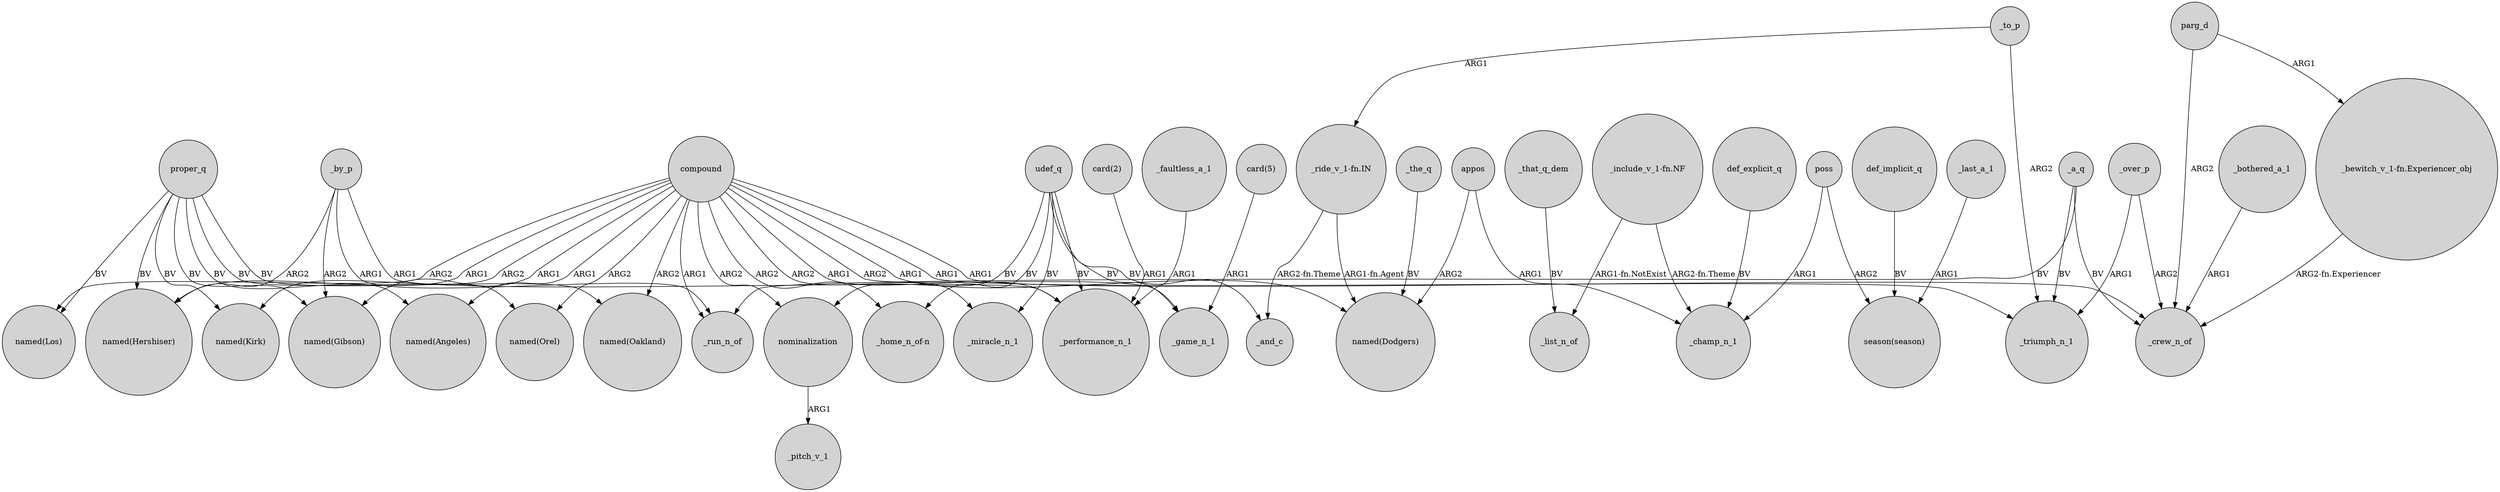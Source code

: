 digraph {
	node [shape=circle style=filled]
	proper_q -> "named(Gibson)" [label=BV]
	appos -> _champ_n_1 [label=ARG1]
	compound -> "named(Gibson)" [label=ARG1]
	udef_q -> _game_n_1 [label=BV]
	udef_q -> _miracle_n_1 [label=BV]
	compound -> _triumph_n_1 [label=ARG1]
	_by_p -> _run_n_of [label=ARG1]
	compound -> "named(Los)" [label=ARG2]
	_to_p -> "_ride_v_1-fn.IN" [label=ARG1]
	"_ride_v_1-fn.IN" -> _and_c [label="ARG2-fn.Theme"]
	proper_q -> "named(Los)" [label=BV]
	proper_q -> "named(Kirk)" [label=BV]
	_faultless_a_1 -> _performance_n_1 [label=ARG1]
	udef_q -> "_home_n_of-n" [label=BV]
	_that_q_dem -> _list_n_of [label=BV]
	compound -> nominalization [label=ARG2]
	"_ride_v_1-fn.IN" -> "named(Dodgers)" [label="ARG1-fn.Agent"]
	compound -> _performance_n_1 [label=ARG1]
	proper_q -> "named(Hershiser)" [label=BV]
	appos -> "named(Dodgers)" [label=ARG2]
	_to_p -> _triumph_n_1 [label=ARG2]
	udef_q -> _performance_n_1 [label=BV]
	compound -> "named(Oakland)" [label=ARG2]
	compound -> "named(Angeles)" [label=ARG1]
	parg_d -> "_bewitch_v_1-fn.Experiencer_obj" [label=ARG1]
	_bothered_a_1 -> _crew_n_of [label=ARG1]
	_by_p -> _performance_n_1 [label=ARG1]
	_a_q -> _triumph_n_1 [label=BV]
	_the_q -> "named(Dodgers)" [label=BV]
	compound -> _miracle_n_1 [label=ARG2]
	"card(5)" -> _game_n_1 [label=ARG1]
	_a_q -> _run_n_of [label=BV]
	def_explicit_q -> _champ_n_1 [label=BV]
	_by_p -> "named(Hershiser)" [label=ARG2]
	_by_p -> "named(Gibson)" [label=ARG2]
	compound -> "named(Hershiser)" [label=ARG1]
	compound -> _run_n_of [label=ARG1]
	"_include_v_1-fn.NF" -> _champ_n_1 [label="ARG2-fn.Theme"]
	proper_q -> "named(Oakland)" [label=BV]
	udef_q -> nominalization [label=BV]
	compound -> "named(Orel)" [label=ARG2]
	_over_p -> _crew_n_of [label=ARG2]
	compound -> "named(Kirk)" [label=ARG2]
	_a_q -> _crew_n_of [label=BV]
	"_bewitch_v_1-fn.Experiencer_obj" -> _crew_n_of [label="ARG2-fn.Experiencer"]
	poss -> _champ_n_1 [label=ARG1]
	proper_q -> "named(Orel)" [label=BV]
	_over_p -> _triumph_n_1 [label=ARG1]
	parg_d -> _crew_n_of [label=ARG2]
	"_include_v_1-fn.NF" -> _list_n_of [label="ARG1-fn.NotExist"]
	compound -> "_home_n_of-n" [label=ARG2]
	nominalization -> _pitch_v_1 [label=ARG1]
	proper_q -> "named(Angeles)" [label=BV]
	poss -> "season(season)" [label=ARG2]
	compound -> "named(Dodgers)" [label=ARG1]
	compound -> _game_n_1 [label=ARG2]
	def_implicit_q -> "season(season)" [label=BV]
	compound -> _crew_n_of [label=ARG1]
	udef_q -> _and_c [label=BV]
	_last_a_1 -> "season(season)" [label=ARG1]
	"card(2)" -> _performance_n_1 [label=ARG1]
}
